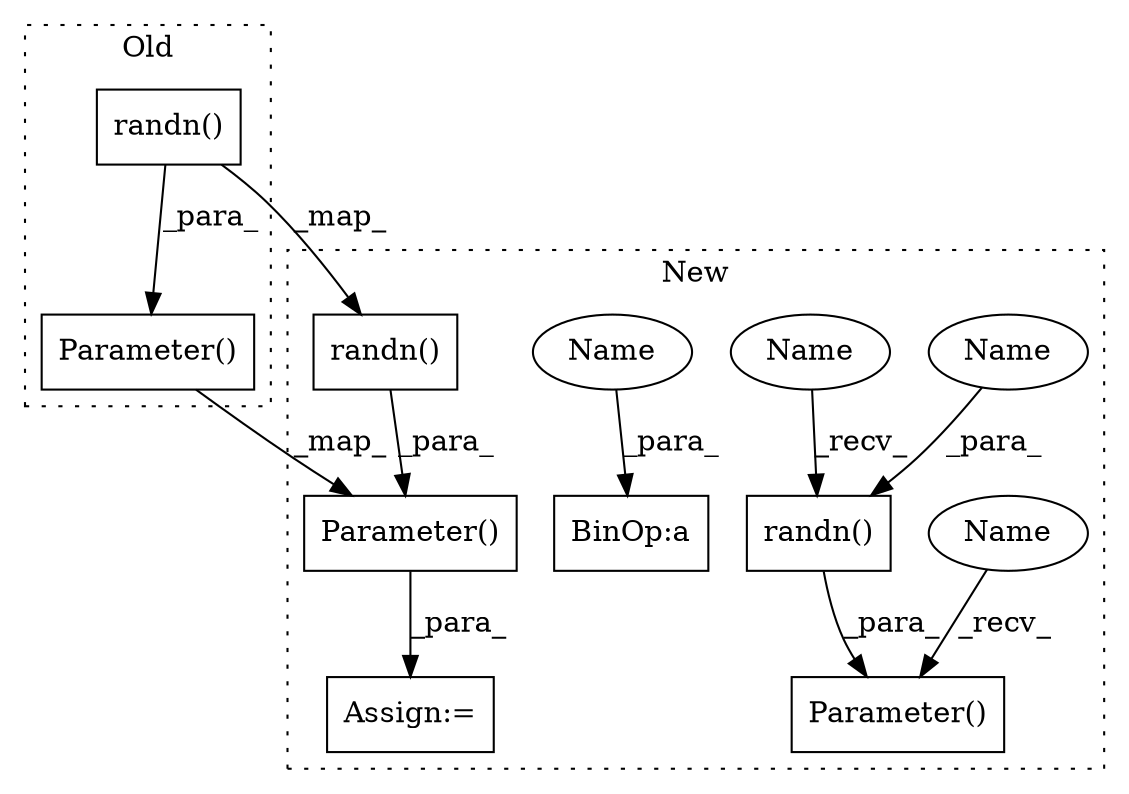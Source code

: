 digraph G {
subgraph cluster0 {
1 [label="randn()" a="75" s="11490,11525" l="12,1" shape="box"];
3 [label="Parameter()" a="75" s="11477,11526" l="13,1" shape="box"];
label = "Old";
style="dotted";
}
subgraph cluster1 {
2 [label="randn()" a="75" s="11884,11918" l="12,1" shape="box"];
4 [label="Parameter()" a="75" s="11871,11919" l="13,1" shape="box"];
5 [label="Assign:=" a="68" s="11868" l="3" shape="box"];
6 [label="randn()" a="75" s="12123,12162" l="12,1" shape="box"];
7 [label="Parameter()" a="75" s="12110,12163" l="13,1" shape="box"];
8 [label="BinOp:a" a="82" s="12064" l="3" shape="box"];
9 [label="Name" a="87" s="12110" l="2" shape="ellipse"];
10 [label="Name" a="87" s="12138" l="5" shape="ellipse"];
11 [label="Name" a="87" s="12061" l="3" shape="ellipse"];
12 [label="Name" a="87" s="12123" l="5" shape="ellipse"];
label = "New";
style="dotted";
}
1 -> 3 [label="_para_"];
1 -> 2 [label="_map_"];
2 -> 4 [label="_para_"];
3 -> 4 [label="_map_"];
4 -> 5 [label="_para_"];
6 -> 7 [label="_para_"];
9 -> 7 [label="_recv_"];
10 -> 6 [label="_para_"];
11 -> 8 [label="_para_"];
12 -> 6 [label="_recv_"];
}